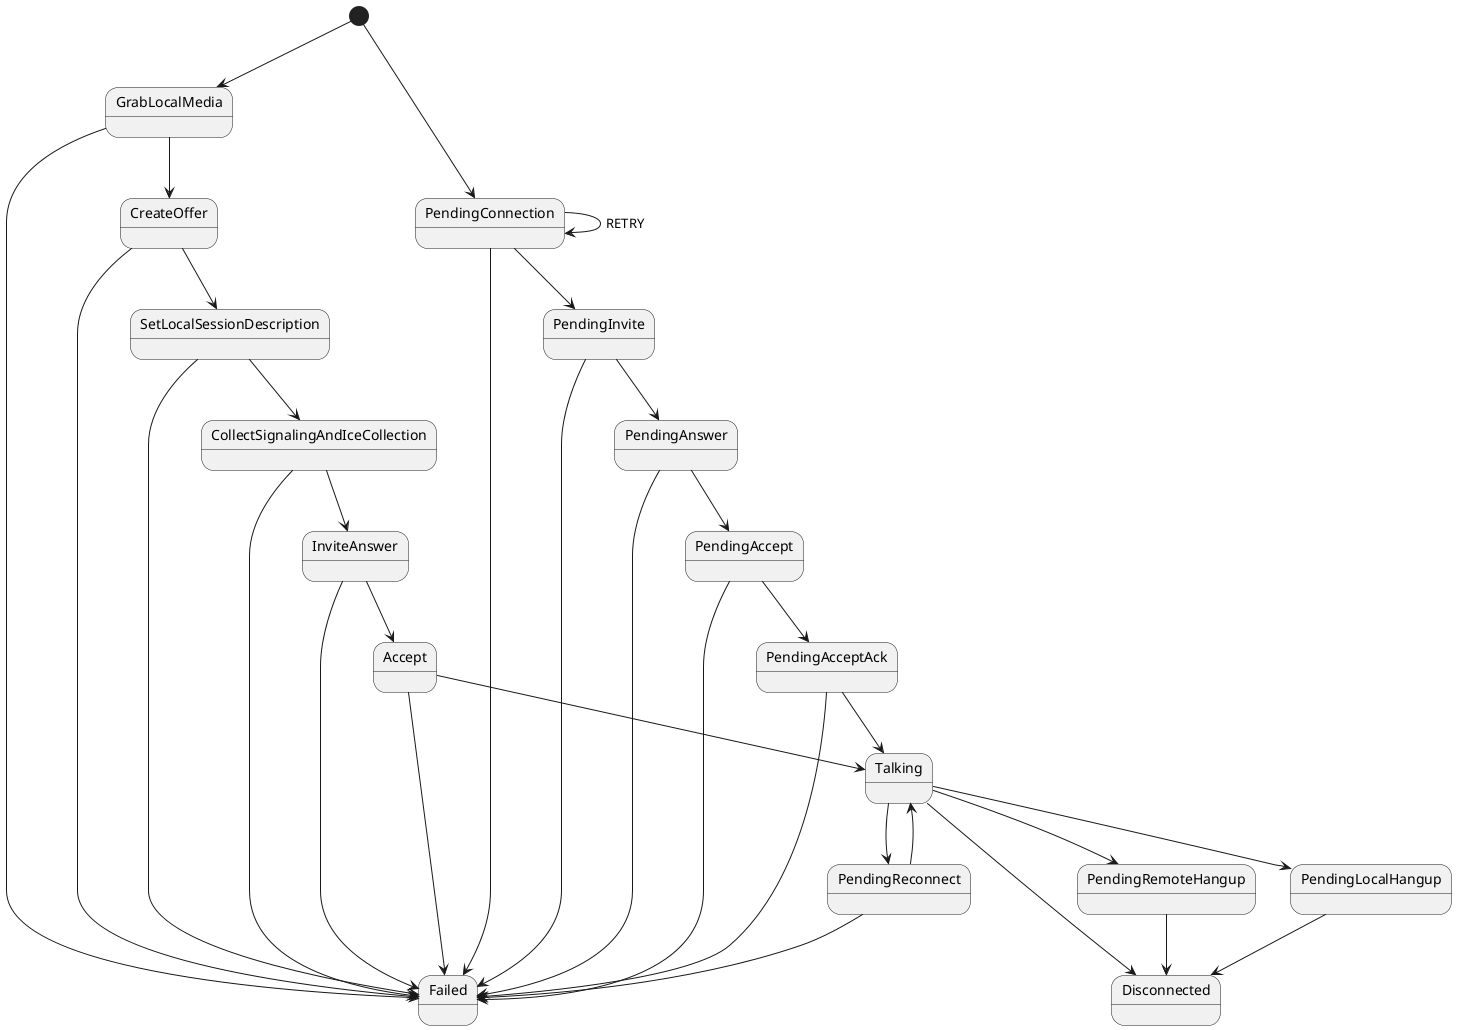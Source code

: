 @startuml

[*] --> GrabLocalMedia
GrabLocalMedia --> CreateOffer
GrabLocalMedia --> Failed
CreateOffer --> SetLocalSessionDescription
CreateOffer --> Failed
SetLocalSessionDescription --> CollectSignalingAndIceCollection
SetLocalSessionDescription --> Failed
CollectSignalingAndIceCollection --> InviteAnswer
CollectSignalingAndIceCollection --> Failed
InviteAnswer --> Accept
InviteAnswer --> Failed
Accept --> Talking
Accept --> Failed
Talking --> Disconnected


[*] --> PendingConnection
PendingConnection --> PendingInvite
PendingConnection --> PendingConnection : RETRY
PendingConnection --> Failed
PendingInvite --> PendingAnswer
PendingInvite --> Failed
PendingAnswer --> PendingAccept
PendingAnswer --> Failed
PendingAccept --> PendingAcceptAck
PendingAccept --> Failed
PendingAcceptAck --> Talking
PendingAcceptAck --> Failed
Talking --> PendingRemoteHangup
Talking --> PendingLocalHangup
Talking --> PendingReconnect
PendingReconnect --> Talking
PendingReconnect --> Failed
PendingRemoteHangup --> Disconnected
PendingLocalHangup --> Disconnected


@enduml